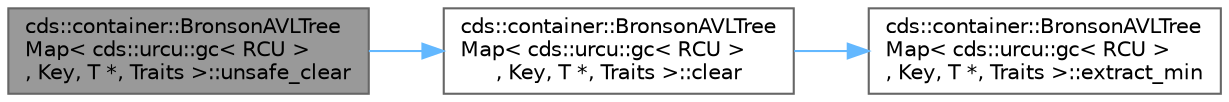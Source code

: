 digraph "cds::container::BronsonAVLTreeMap&lt; cds::urcu::gc&lt; RCU &gt;, Key, T *, Traits &gt;::unsafe_clear"
{
 // LATEX_PDF_SIZE
  bgcolor="transparent";
  edge [fontname=Helvetica,fontsize=10,labelfontname=Helvetica,labelfontsize=10];
  node [fontname=Helvetica,fontsize=10,shape=box,height=0.2,width=0.4];
  rankdir="LR";
  Node1 [id="Node000001",label="cds::container::BronsonAVLTree\lMap\< cds::urcu::gc\< RCU \>\l, Key, T *, Traits \>::unsafe_clear",height=0.2,width=0.4,color="gray40", fillcolor="grey60", style="filled", fontcolor="black",tooltip="Clears the tree (not thread safe)"];
  Node1 -> Node2 [id="edge1_Node000001_Node000002",color="steelblue1",style="solid",tooltip=" "];
  Node2 [id="Node000002",label="cds::container::BronsonAVLTree\lMap\< cds::urcu::gc\< RCU \>\l, Key, T *, Traits \>::clear",height=0.2,width=0.4,color="grey40", fillcolor="white", style="filled",URL="$classcds_1_1container_1_1_bronson_a_v_l_tree_map_3_01cds_1_1urcu_1_1gc_3_01_r_c_u_01_4_00_01_key_00_01_t_01_5_00_01_traits_01_4.html#a498154314d46257923293f1a580962d0",tooltip="Clears the tree (thread safe, not atomic)"];
  Node2 -> Node3 [id="edge2_Node000002_Node000003",color="steelblue1",style="solid",tooltip=" "];
  Node3 [id="Node000003",label="cds::container::BronsonAVLTree\lMap\< cds::urcu::gc\< RCU \>\l, Key, T *, Traits \>::extract_min",height=0.2,width=0.4,color="grey40", fillcolor="white", style="filled",URL="$classcds_1_1container_1_1_bronson_a_v_l_tree_map_3_01cds_1_1urcu_1_1gc_3_01_r_c_u_01_4_00_01_key_00_01_t_01_5_00_01_traits_01_4.html#ad66eab7b97360e818168b13cb2665388",tooltip="Extracts a value with minimal key from the map"];
}
